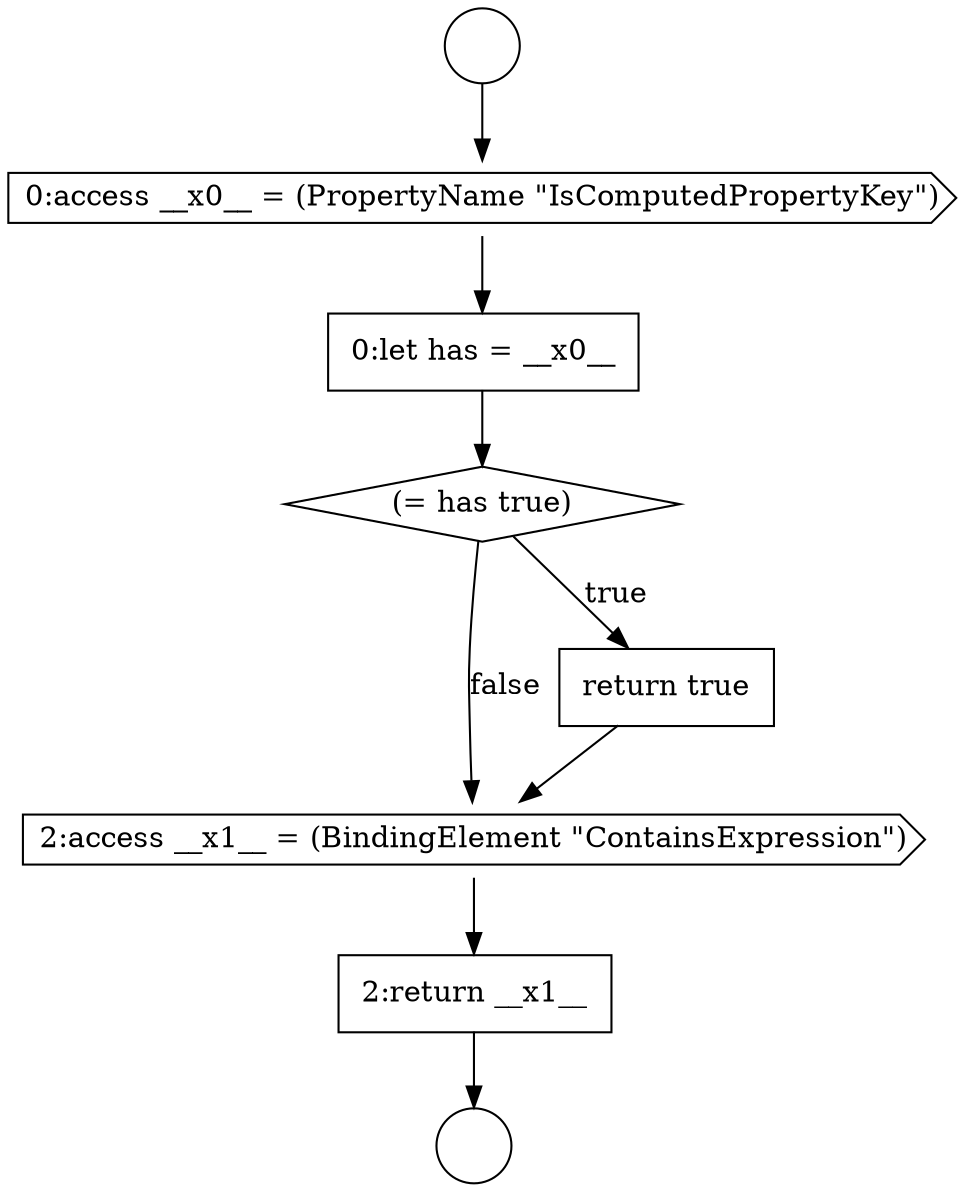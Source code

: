 digraph {
  node6095 [shape=circle label=" " color="black" fillcolor="white" style=filled]
  node6098 [shape=diamond, label=<<font color="black">(= has true)</font>> color="black" fillcolor="white" style=filled]
  node6096 [shape=cds, label=<<font color="black">0:access __x0__ = (PropertyName &quot;IsComputedPropertyKey&quot;)</font>> color="black" fillcolor="white" style=filled]
  node6101 [shape=none, margin=0, label=<<font color="black">
    <table border="0" cellborder="1" cellspacing="0" cellpadding="10">
      <tr><td align="left">2:return __x1__</td></tr>
    </table>
  </font>> color="black" fillcolor="white" style=filled]
  node6097 [shape=none, margin=0, label=<<font color="black">
    <table border="0" cellborder="1" cellspacing="0" cellpadding="10">
      <tr><td align="left">0:let has = __x0__</td></tr>
    </table>
  </font>> color="black" fillcolor="white" style=filled]
  node6100 [shape=cds, label=<<font color="black">2:access __x1__ = (BindingElement &quot;ContainsExpression&quot;)</font>> color="black" fillcolor="white" style=filled]
  node6099 [shape=none, margin=0, label=<<font color="black">
    <table border="0" cellborder="1" cellspacing="0" cellpadding="10">
      <tr><td align="left">return true</td></tr>
    </table>
  </font>> color="black" fillcolor="white" style=filled]
  node6094 [shape=circle label=" " color="black" fillcolor="white" style=filled]
  node6100 -> node6101 [ color="black"]
  node6101 -> node6095 [ color="black"]
  node6096 -> node6097 [ color="black"]
  node6097 -> node6098 [ color="black"]
  node6099 -> node6100 [ color="black"]
  node6094 -> node6096 [ color="black"]
  node6098 -> node6099 [label=<<font color="black">true</font>> color="black"]
  node6098 -> node6100 [label=<<font color="black">false</font>> color="black"]
}
